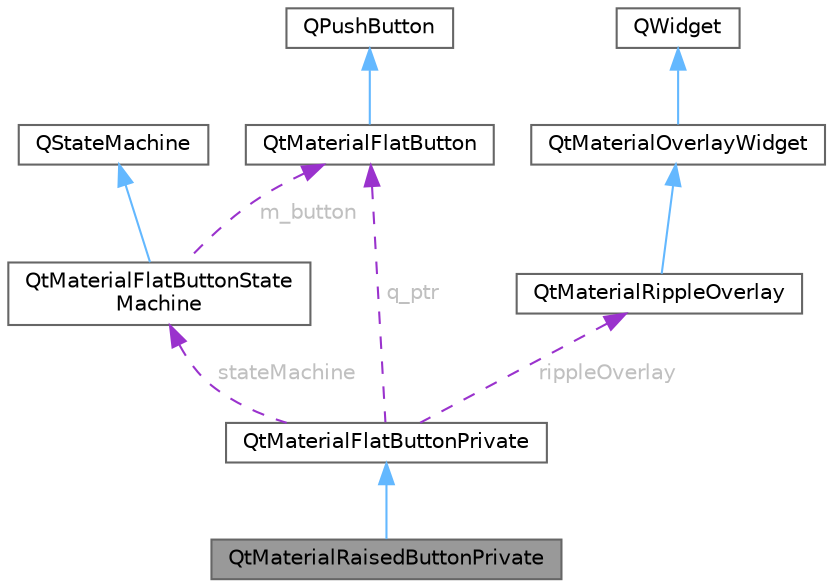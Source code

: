 digraph "QtMaterialRaisedButtonPrivate"
{
 // LATEX_PDF_SIZE
  bgcolor="transparent";
  edge [fontname=Helvetica,fontsize=10,labelfontname=Helvetica,labelfontsize=10];
  node [fontname=Helvetica,fontsize=10,shape=box,height=0.2,width=0.4];
  Node1 [id="Node000001",label="QtMaterialRaisedButtonPrivate",height=0.2,width=0.4,color="gray40", fillcolor="grey60", style="filled", fontcolor="black",tooltip="QtMaterialRaisedButton 的私有实现类，管理阴影效果和状态转换"];
  Node2 -> Node1 [id="edge1_Node000001_Node000002",dir="back",color="steelblue1",style="solid",tooltip=" "];
  Node2 [id="Node000002",label="QtMaterialFlatButtonPrivate",height=0.2,width=0.4,color="gray40", fillcolor="white", style="filled",URL="$class_qt_material_flat_button_private.html",tooltip="QtMaterialFlatButton 的私有实现类，管理按钮样式和交互"];
  Node3 -> Node2 [id="edge2_Node000002_Node000003",dir="back",color="darkorchid3",style="dashed",tooltip=" ",label=" q_ptr",fontcolor="grey" ];
  Node3 [id="Node000003",label="QtMaterialFlatButton",height=0.2,width=0.4,color="gray40", fillcolor="white", style="filled",URL="$class_qt_material_flat_button.html",tooltip="扁平按钮类，继承自 QPushButton，支持 Material Design 风格"];
  Node4 -> Node3 [id="edge3_Node000003_Node000004",dir="back",color="steelblue1",style="solid",tooltip=" "];
  Node4 [id="Node000004",label="QPushButton",height=0.2,width=0.4,color="gray40", fillcolor="white", style="filled",tooltip=" "];
  Node5 -> Node2 [id="edge4_Node000002_Node000005",dir="back",color="darkorchid3",style="dashed",tooltip=" ",label=" rippleOverlay",fontcolor="grey" ];
  Node5 [id="Node000005",label="QtMaterialRippleOverlay",height=0.2,width=0.4,color="gray40", fillcolor="white", style="filled",URL="$class_qt_material_ripple_overlay.html",tooltip="水波纹覆盖层类，继承自 QtMaterialOverlayWidget，管理多个水波纹效果"];
  Node6 -> Node5 [id="edge5_Node000005_Node000006",dir="back",color="steelblue1",style="solid",tooltip=" "];
  Node6 [id="Node000006",label="QtMaterialOverlayWidget",height=0.2,width=0.4,color="gray40", fillcolor="white", style="filled",URL="$class_qt_material_overlay_widget.html",tooltip="覆盖层控件类，继承自 QWidget，用于在父窗口上绘制覆盖效果"];
  Node7 -> Node6 [id="edge6_Node000006_Node000007",dir="back",color="steelblue1",style="solid",tooltip=" "];
  Node7 [id="Node000007",label="QWidget",height=0.2,width=0.4,color="gray40", fillcolor="white", style="filled",tooltip=" "];
  Node8 -> Node2 [id="edge7_Node000002_Node000008",dir="back",color="darkorchid3",style="dashed",tooltip=" ",label=" stateMachine",fontcolor="grey" ];
  Node8 [id="Node000008",label="QtMaterialFlatButtonState\lMachine",height=0.2,width=0.4,color="gray40", fillcolor="white", style="filled",URL="$class_qt_material_flat_button_state_machine.html",tooltip="扁平按钮状态机类，管理按钮的交互状态（悬停、焦点、按下、选中）"];
  Node9 -> Node8 [id="edge8_Node000008_Node000009",dir="back",color="steelblue1",style="solid",tooltip=" "];
  Node9 [id="Node000009",label="QStateMachine",height=0.2,width=0.4,color="gray40", fillcolor="white", style="filled",tooltip=" "];
  Node3 -> Node8 [id="edge9_Node000008_Node000003",dir="back",color="darkorchid3",style="dashed",tooltip=" ",label=" m_button",fontcolor="grey" ];
}
